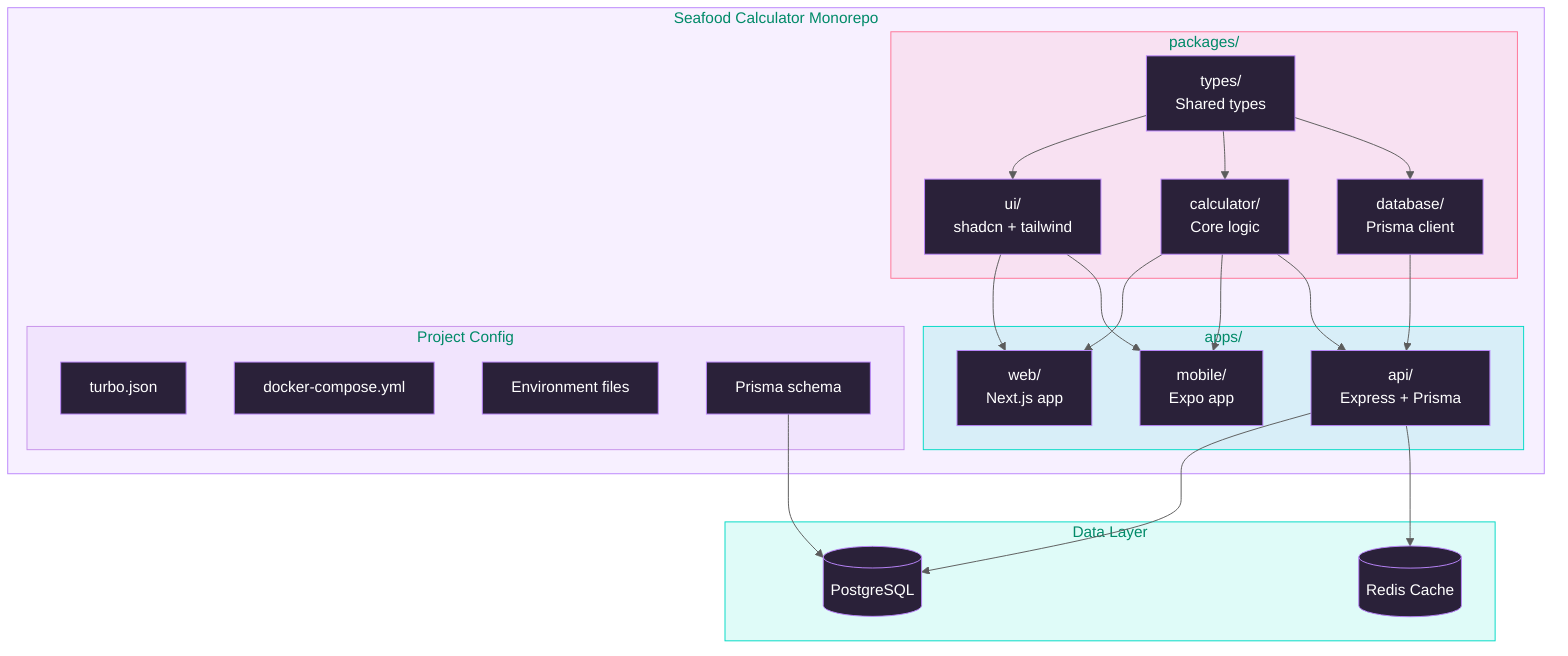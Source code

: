 %%{init: { 
    'theme': 'base',
    'themeVariables': {
        'primaryColor': '#bb86fc',
        'primaryTextColor': '#fff',
        'primaryBorderColor': '#9965f4',
        'lineColor': '#5c5c5c',
        'secondaryColor': '#03dac6',
        'tertiaryColor': '#ff7597'
    }
}}%%

graph TD
    subgraph MonoRepo["Seafood Calculator Monorepo"]
        style MonoRepo fill:#bb86fc20,stroke:#bb86fc
        
        subgraph Apps["apps/"]
            style Apps fill:#03dac620,stroke:#03dac6
            WEB["web/<br/>Next.js app"]
            MOBILE["mobile/<br/>Expo app"]
            API["api/<br/>Express + Prisma"]
        end

        subgraph Packages["packages/"]
            style Packages fill:#ff759720,stroke:#ff7597
            UI["ui/<br/>shadcn + tailwind"]
            CALC["calculator/<br/>Core logic"]
            DB["database/<br/>Prisma client"]
            TYPES["types/<br/>Shared types"]
        end

        subgraph Config["Project Config"]
            style Config fill:#c792ea20,stroke:#c792ea
            TURBO["turbo.json"]
            DOCKER["docker-compose.yml"]
            ENV["Environment files"]
            PRISMA["Prisma schema"]
        end
    end

    subgraph Data["Data Layer"]
        style Data fill:#03dac620,stroke:#03dac6
        PG[(PostgreSQL)]
        REDIS[(Redis Cache)]
    end

    UI --> WEB & MOBILE
    CALC --> WEB & MOBILE & API
    DB --> API
    TYPES --> UI & CALC & DB
    API --> PG & REDIS
    PRISMA --> PG

    classDef default fill:#2a2139,stroke:#bb86fc,color:#fff;